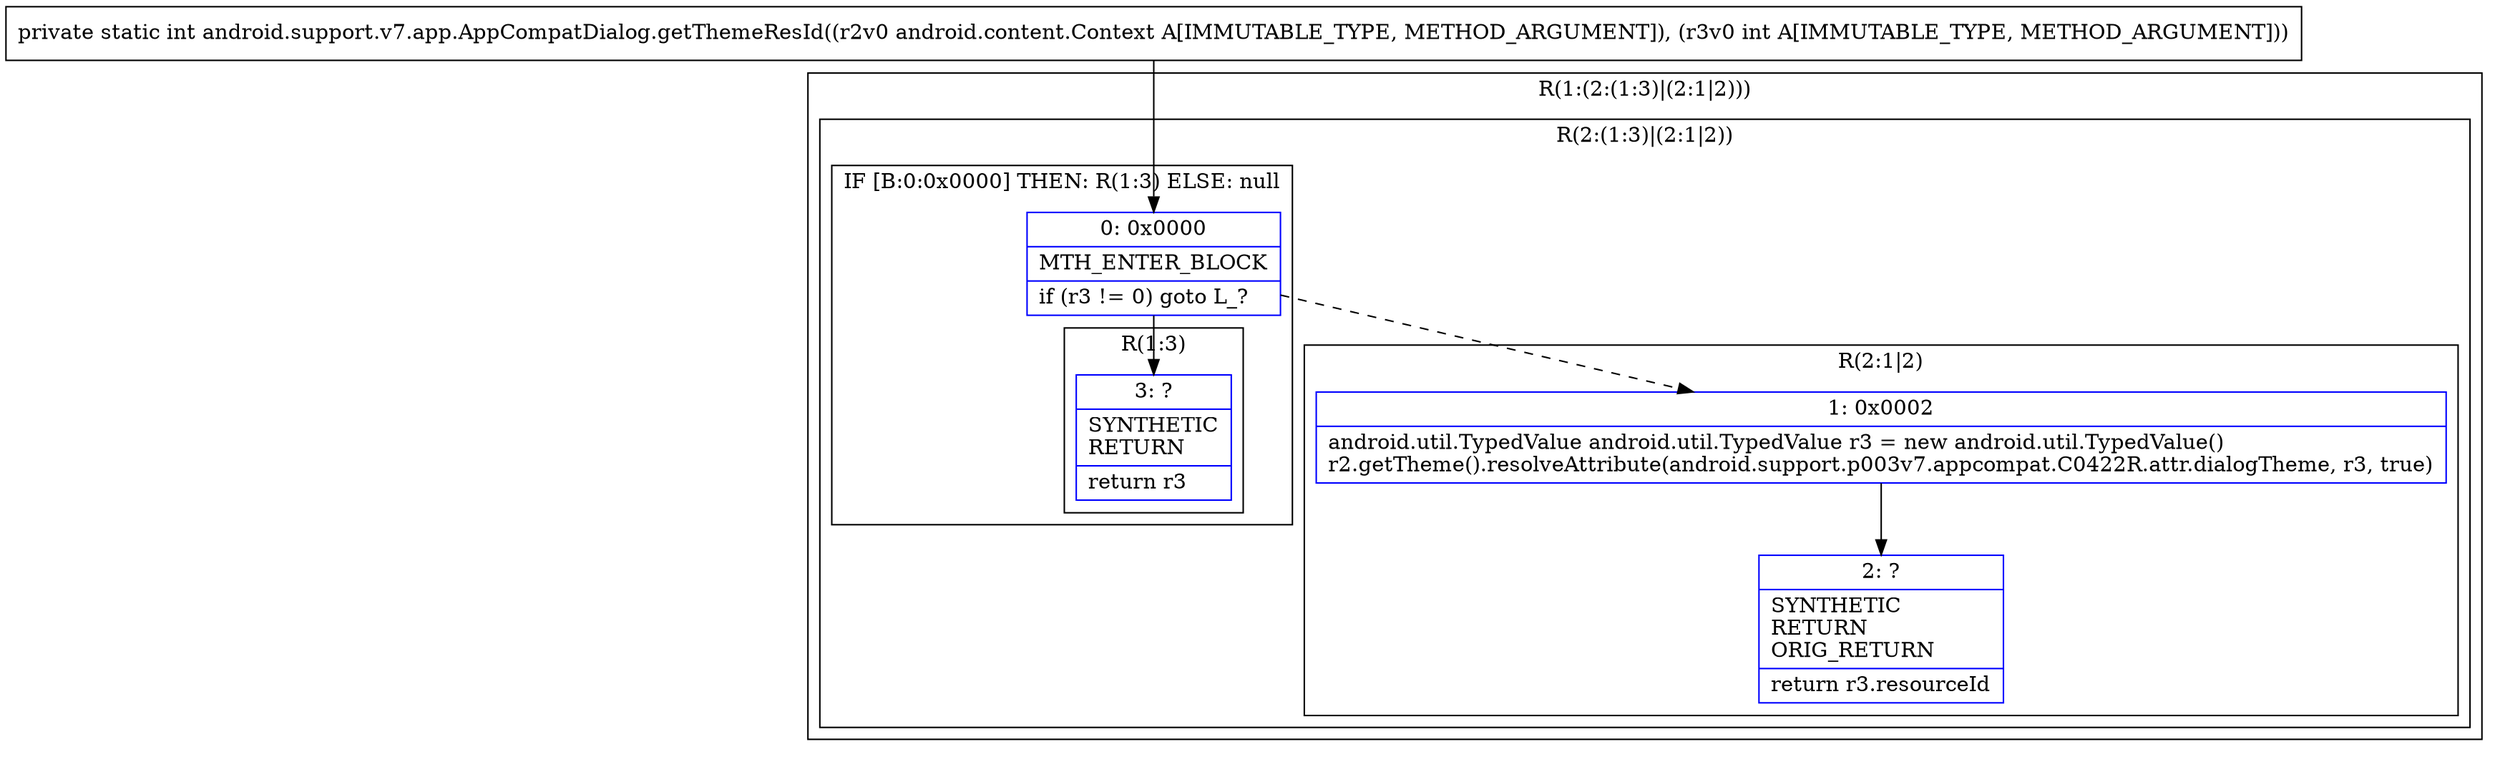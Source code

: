 digraph "CFG forandroid.support.v7.app.AppCompatDialog.getThemeResId(Landroid\/content\/Context;I)I" {
subgraph cluster_Region_1641746180 {
label = "R(1:(2:(1:3)|(2:1|2)))";
node [shape=record,color=blue];
subgraph cluster_Region_2081661894 {
label = "R(2:(1:3)|(2:1|2))";
node [shape=record,color=blue];
subgraph cluster_IfRegion_1825432362 {
label = "IF [B:0:0x0000] THEN: R(1:3) ELSE: null";
node [shape=record,color=blue];
Node_0 [shape=record,label="{0\:\ 0x0000|MTH_ENTER_BLOCK\l|if (r3 != 0) goto L_?\l}"];
subgraph cluster_Region_683508291 {
label = "R(1:3)";
node [shape=record,color=blue];
Node_3 [shape=record,label="{3\:\ ?|SYNTHETIC\lRETURN\l|return r3\l}"];
}
}
subgraph cluster_Region_1440547822 {
label = "R(2:1|2)";
node [shape=record,color=blue];
Node_1 [shape=record,label="{1\:\ 0x0002|android.util.TypedValue android.util.TypedValue r3 = new android.util.TypedValue()\lr2.getTheme().resolveAttribute(android.support.p003v7.appcompat.C0422R.attr.dialogTheme, r3, true)\l}"];
Node_2 [shape=record,label="{2\:\ ?|SYNTHETIC\lRETURN\lORIG_RETURN\l|return r3.resourceId\l}"];
}
}
}
MethodNode[shape=record,label="{private static int android.support.v7.app.AppCompatDialog.getThemeResId((r2v0 android.content.Context A[IMMUTABLE_TYPE, METHOD_ARGUMENT]), (r3v0 int A[IMMUTABLE_TYPE, METHOD_ARGUMENT])) }"];
MethodNode -> Node_0;
Node_0 -> Node_1[style=dashed];
Node_0 -> Node_3;
Node_1 -> Node_2;
}


